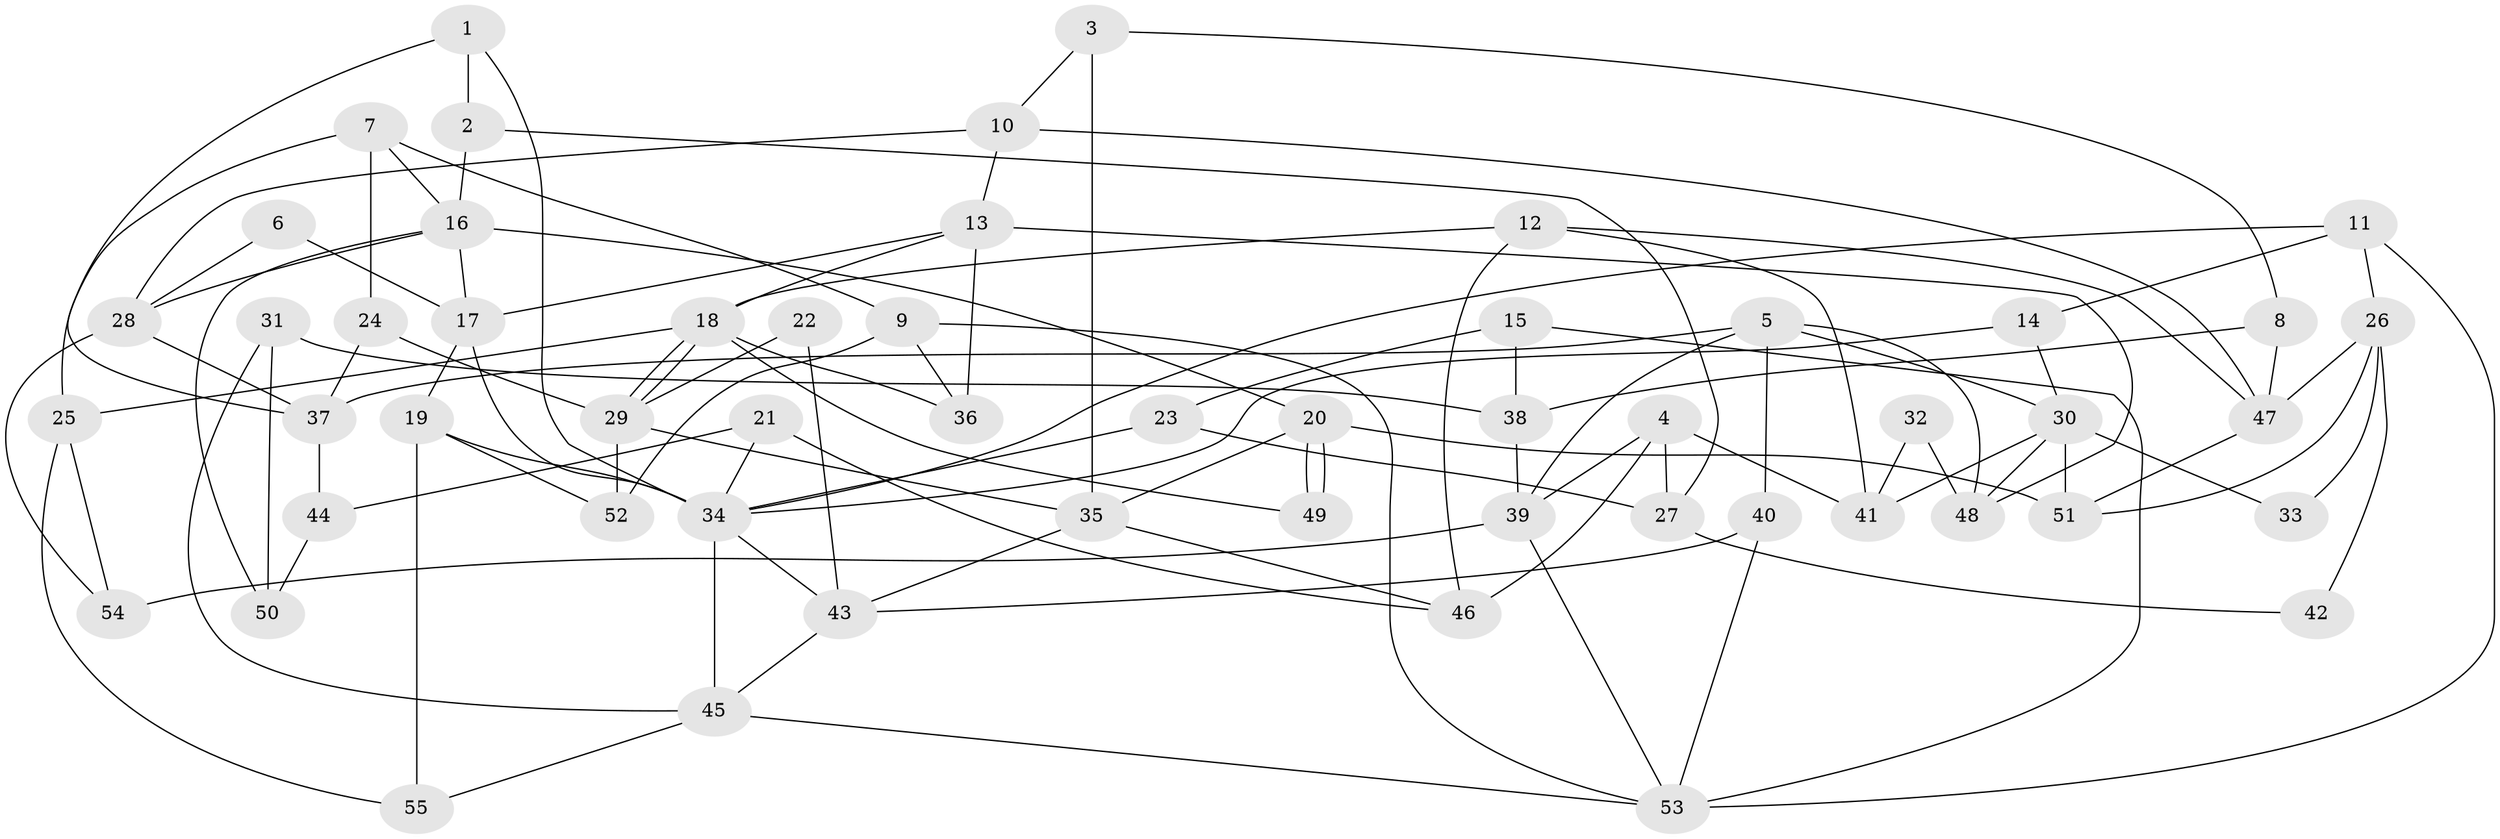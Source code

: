 // Generated by graph-tools (version 1.1) at 2025/02/03/09/25 03:02:10]
// undirected, 55 vertices, 110 edges
graph export_dot {
graph [start="1"]
  node [color=gray90,style=filled];
  1;
  2;
  3;
  4;
  5;
  6;
  7;
  8;
  9;
  10;
  11;
  12;
  13;
  14;
  15;
  16;
  17;
  18;
  19;
  20;
  21;
  22;
  23;
  24;
  25;
  26;
  27;
  28;
  29;
  30;
  31;
  32;
  33;
  34;
  35;
  36;
  37;
  38;
  39;
  40;
  41;
  42;
  43;
  44;
  45;
  46;
  47;
  48;
  49;
  50;
  51;
  52;
  53;
  54;
  55;
  1 -- 34;
  1 -- 37;
  1 -- 2;
  2 -- 16;
  2 -- 27;
  3 -- 10;
  3 -- 35;
  3 -- 8;
  4 -- 41;
  4 -- 39;
  4 -- 27;
  4 -- 46;
  5 -- 39;
  5 -- 40;
  5 -- 30;
  5 -- 37;
  5 -- 48;
  6 -- 28;
  6 -- 17;
  7 -- 24;
  7 -- 9;
  7 -- 16;
  7 -- 25;
  8 -- 47;
  8 -- 38;
  9 -- 36;
  9 -- 53;
  9 -- 52;
  10 -- 28;
  10 -- 13;
  10 -- 47;
  11 -- 34;
  11 -- 14;
  11 -- 26;
  11 -- 53;
  12 -- 47;
  12 -- 46;
  12 -- 18;
  12 -- 41;
  13 -- 18;
  13 -- 17;
  13 -- 36;
  13 -- 48;
  14 -- 34;
  14 -- 30;
  15 -- 38;
  15 -- 23;
  15 -- 53;
  16 -- 20;
  16 -- 17;
  16 -- 28;
  16 -- 50;
  17 -- 19;
  17 -- 34;
  18 -- 29;
  18 -- 29;
  18 -- 25;
  18 -- 36;
  18 -- 49;
  19 -- 34;
  19 -- 55;
  19 -- 52;
  20 -- 49;
  20 -- 49;
  20 -- 51;
  20 -- 35;
  21 -- 46;
  21 -- 34;
  21 -- 44;
  22 -- 43;
  22 -- 29;
  23 -- 27;
  23 -- 34;
  24 -- 29;
  24 -- 37;
  25 -- 54;
  25 -- 55;
  26 -- 47;
  26 -- 33;
  26 -- 42;
  26 -- 51;
  27 -- 42;
  28 -- 37;
  28 -- 54;
  29 -- 52;
  29 -- 35;
  30 -- 48;
  30 -- 33;
  30 -- 41;
  30 -- 51;
  31 -- 45;
  31 -- 38;
  31 -- 50;
  32 -- 41;
  32 -- 48;
  34 -- 43;
  34 -- 45;
  35 -- 43;
  35 -- 46;
  37 -- 44;
  38 -- 39;
  39 -- 53;
  39 -- 54;
  40 -- 53;
  40 -- 43;
  43 -- 45;
  44 -- 50;
  45 -- 53;
  45 -- 55;
  47 -- 51;
}
